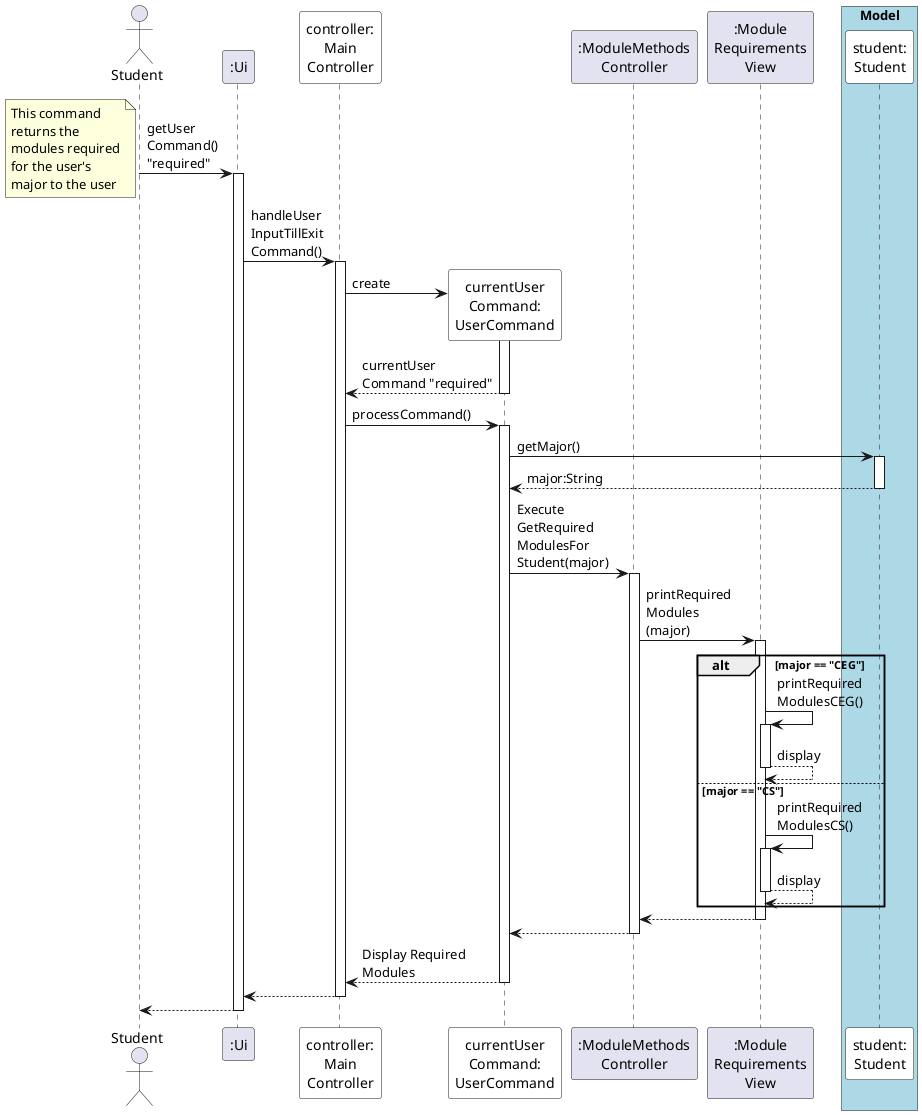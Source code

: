 @startuml
'https://plantuml.com/sequence-diagram

'autonumber
autoactivate on

actor Student

participant ":Ui" as UI

Student -> UI: getUser\nCommand() \n"required"
note bottom
This command
returns the
modules required
for the user's
major to the user
end note

participant "controller:\nMain\nController" as MC #white

UI -> MC: handleUser\nInputTillExit\nCommand()

participant "currentUser\nCommand:\nUserCommand" as UC #white



MC -> UC **: create
activate UC
UC --> MC: currentUser\nCommand "required"

MC -> UC: processCommand()

participant ":ModuleMethods\nController" as MMC
participant ":Module\nRequirements\nView" as MRV

box "Model" #LightBlue
participant "student:\nStudent" as S #white
end box


UC -> S: getMajor()
S --> UC: major:String

UC -> MMC: Execute\nGetRequired\nModulesFor\nStudent(major)
MMC -> MRV: printRequired\nModules\n(major)
alt major == "CEG"
    MRV -> MRV: printRequired\nModulesCEG()
    MRV --> MRV: display
else major == "CS"
    MRV -> MRV: printRequired\nModulesCS()
    MRV --> MRV: display
end
MRV --> MMC
MMC --> UC


UC --> MC: Display Required \nModules
MC --> UI
UI --> Student

@enduml